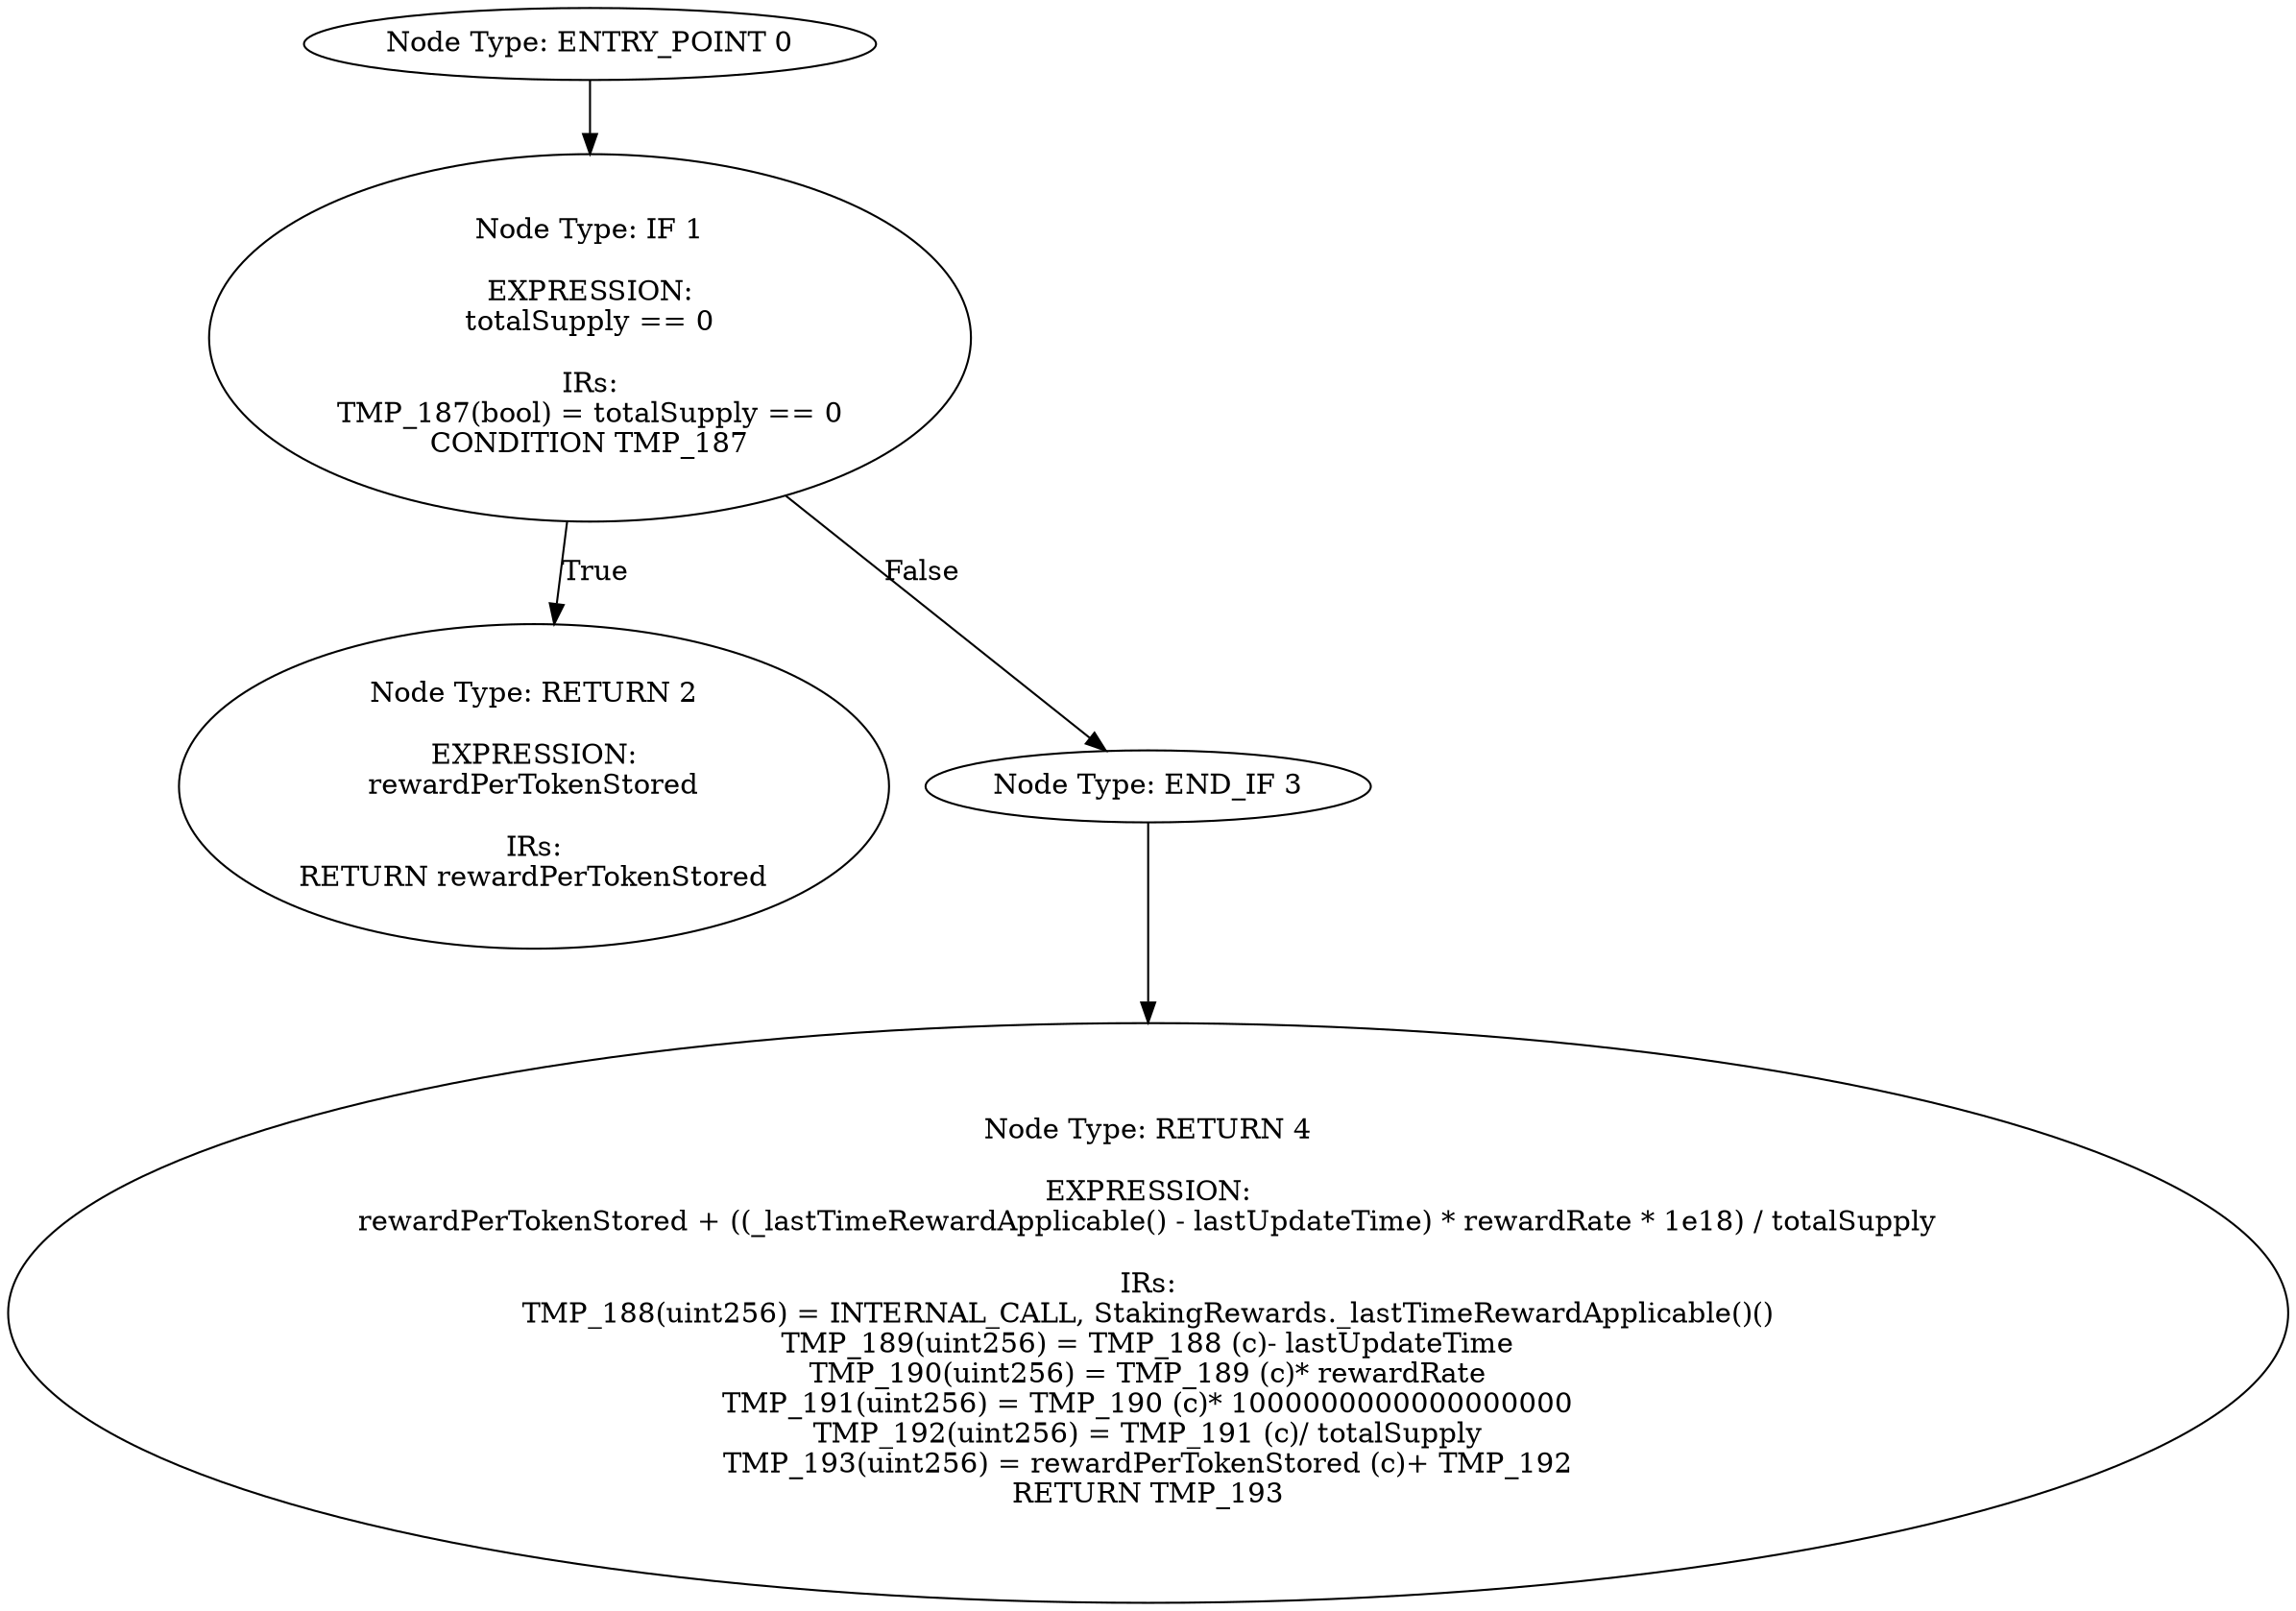 digraph{
0[label="Node Type: ENTRY_POINT 0
"];
0->1;
1[label="Node Type: IF 1

EXPRESSION:
totalSupply == 0

IRs:
TMP_187(bool) = totalSupply == 0
CONDITION TMP_187"];
1->2[label="True"];
1->3[label="False"];
2[label="Node Type: RETURN 2

EXPRESSION:
rewardPerTokenStored

IRs:
RETURN rewardPerTokenStored"];
3[label="Node Type: END_IF 3
"];
3->4;
4[label="Node Type: RETURN 4

EXPRESSION:
rewardPerTokenStored + ((_lastTimeRewardApplicable() - lastUpdateTime) * rewardRate * 1e18) / totalSupply

IRs:
TMP_188(uint256) = INTERNAL_CALL, StakingRewards._lastTimeRewardApplicable()()
TMP_189(uint256) = TMP_188 (c)- lastUpdateTime
TMP_190(uint256) = TMP_189 (c)* rewardRate
TMP_191(uint256) = TMP_190 (c)* 1000000000000000000
TMP_192(uint256) = TMP_191 (c)/ totalSupply
TMP_193(uint256) = rewardPerTokenStored (c)+ TMP_192
RETURN TMP_193"];
}

